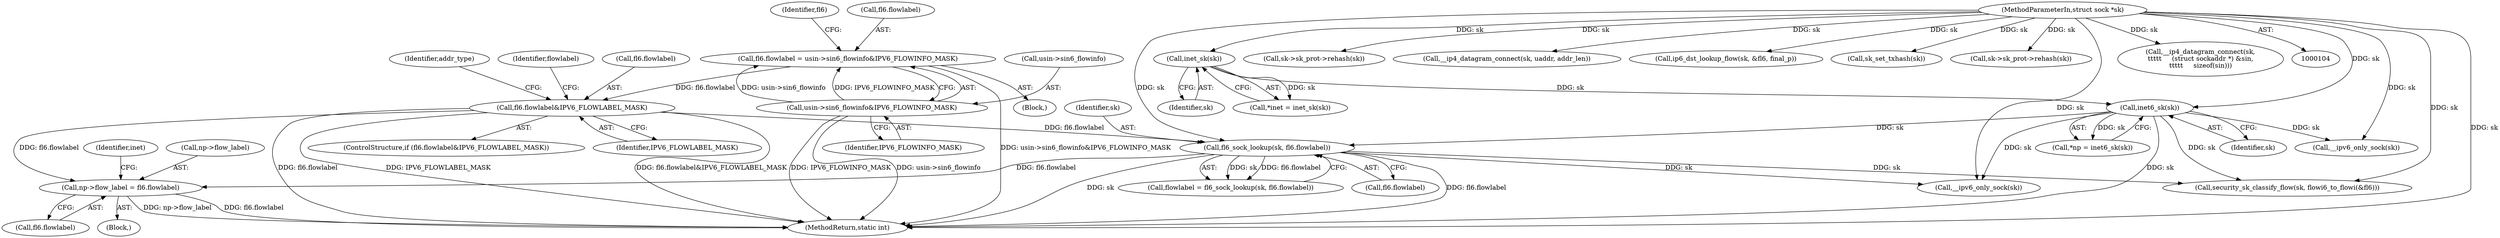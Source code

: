 digraph "0_linux_45f6fad84cc305103b28d73482b344d7f5b76f39_4@pointer" {
"1000422" [label="(Call,np->flow_label = fl6.flowlabel)"];
"1000194" [label="(Call,fl6.flowlabel&IPV6_FLOWLABEL_MASK)"];
"1000184" [label="(Call,fl6.flowlabel = usin->sin6_flowinfo&IPV6_FLOWINFO_MASK)"];
"1000188" [label="(Call,usin->sin6_flowinfo&IPV6_FLOWINFO_MASK)"];
"1000202" [label="(Call,fl6_sock_lookup(sk, fl6.flowlabel))"];
"1000123" [label="(Call,inet6_sk(sk))"];
"1000118" [label="(Call,inet_sk(sk))"];
"1000105" [label="(MethodParameterIn,struct sock *sk)"];
"1000347" [label="(Call,sk->sk_prot->rehash(sk))"];
"1000204" [label="(Call,fl6.flowlabel)"];
"1000422" [label="(Call,np->flow_label = fl6.flowlabel)"];
"1000124" [label="(Identifier,sk)"];
"1000214" [label="(Identifier,addr_type)"];
"1000121" [label="(Call,*np = inet6_sk(sk))"];
"1000201" [label="(Identifier,flowlabel)"];
"1000193" [label="(ControlStructure,if (fl6.flowlabel&IPV6_FLOWLABEL_MASK))"];
"1000202" [label="(Call,fl6_sock_lookup(sk, fl6.flowlabel))"];
"1000198" [label="(Identifier,IPV6_FLOWLABEL_MASK)"];
"1000184" [label="(Call,fl6.flowlabel = usin->sin6_flowinfo&IPV6_FLOWINFO_MASK)"];
"1000152" [label="(Call,__ip4_datagram_connect(sk, uaddr, addr_len))"];
"1000189" [label="(Call,usin->sin6_flowinfo)"];
"1000118" [label="(Call,inet_sk(sk))"];
"1000192" [label="(Identifier,IPV6_FLOWINFO_MASK)"];
"1000195" [label="(Call,fl6.flowlabel)"];
"1000119" [label="(Identifier,sk)"];
"1000194" [label="(Call,fl6.flowlabel&IPV6_FLOWLABEL_MASK)"];
"1000597" [label="(MethodReturn,static int)"];
"1000105" [label="(MethodParameterIn,struct sock *sk)"];
"1000431" [label="(Identifier,inet)"];
"1000526" [label="(Call,ip6_dst_lookup_flow(sk, &fl6, final_p))"];
"1000590" [label="(Call,sk_set_txhash(sk))"];
"1000188" [label="(Call,usin->sin6_flowinfo&IPV6_FLOWINFO_MASK)"];
"1000581" [label="(Call,sk->sk_prot->rehash(sk))"];
"1000200" [label="(Call,flowlabel = fl6_sock_lookup(sk, fl6.flowlabel))"];
"1000247" [label="(Call,__ipv6_only_sock(sk))"];
"1000123" [label="(Call,inet6_sk(sk))"];
"1000183" [label="(Block,)"];
"1000426" [label="(Call,fl6.flowlabel)"];
"1000116" [label="(Call,*inet = inet_sk(sk))"];
"1000501" [label="(Call,security_sk_classify_flow(sk, flowi6_to_flowi(&fl6)))"];
"1000145" [label="(Call,__ipv6_only_sock(sk))"];
"1000108" [label="(Block,)"];
"1000203" [label="(Identifier,sk)"];
"1000280" [label="(Call,__ip4_datagram_connect(sk,\n\t\t\t\t\t     (struct sockaddr *) &sin,\n\t\t\t\t\t     sizeof(sin)))"];
"1000196" [label="(Identifier,fl6)"];
"1000423" [label="(Call,np->flow_label)"];
"1000185" [label="(Call,fl6.flowlabel)"];
"1000422" -> "1000108"  [label="AST: "];
"1000422" -> "1000426"  [label="CFG: "];
"1000423" -> "1000422"  [label="AST: "];
"1000426" -> "1000422"  [label="AST: "];
"1000431" -> "1000422"  [label="CFG: "];
"1000422" -> "1000597"  [label="DDG: fl6.flowlabel"];
"1000422" -> "1000597"  [label="DDG: np->flow_label"];
"1000194" -> "1000422"  [label="DDG: fl6.flowlabel"];
"1000202" -> "1000422"  [label="DDG: fl6.flowlabel"];
"1000194" -> "1000193"  [label="AST: "];
"1000194" -> "1000198"  [label="CFG: "];
"1000195" -> "1000194"  [label="AST: "];
"1000198" -> "1000194"  [label="AST: "];
"1000201" -> "1000194"  [label="CFG: "];
"1000214" -> "1000194"  [label="CFG: "];
"1000194" -> "1000597"  [label="DDG: fl6.flowlabel&IPV6_FLOWLABEL_MASK"];
"1000194" -> "1000597"  [label="DDG: fl6.flowlabel"];
"1000194" -> "1000597"  [label="DDG: IPV6_FLOWLABEL_MASK"];
"1000184" -> "1000194"  [label="DDG: fl6.flowlabel"];
"1000194" -> "1000202"  [label="DDG: fl6.flowlabel"];
"1000184" -> "1000183"  [label="AST: "];
"1000184" -> "1000188"  [label="CFG: "];
"1000185" -> "1000184"  [label="AST: "];
"1000188" -> "1000184"  [label="AST: "];
"1000196" -> "1000184"  [label="CFG: "];
"1000184" -> "1000597"  [label="DDG: usin->sin6_flowinfo&IPV6_FLOWINFO_MASK"];
"1000188" -> "1000184"  [label="DDG: usin->sin6_flowinfo"];
"1000188" -> "1000184"  [label="DDG: IPV6_FLOWINFO_MASK"];
"1000188" -> "1000192"  [label="CFG: "];
"1000189" -> "1000188"  [label="AST: "];
"1000192" -> "1000188"  [label="AST: "];
"1000188" -> "1000597"  [label="DDG: usin->sin6_flowinfo"];
"1000188" -> "1000597"  [label="DDG: IPV6_FLOWINFO_MASK"];
"1000202" -> "1000200"  [label="AST: "];
"1000202" -> "1000204"  [label="CFG: "];
"1000203" -> "1000202"  [label="AST: "];
"1000204" -> "1000202"  [label="AST: "];
"1000200" -> "1000202"  [label="CFG: "];
"1000202" -> "1000597"  [label="DDG: sk"];
"1000202" -> "1000597"  [label="DDG: fl6.flowlabel"];
"1000202" -> "1000200"  [label="DDG: sk"];
"1000202" -> "1000200"  [label="DDG: fl6.flowlabel"];
"1000123" -> "1000202"  [label="DDG: sk"];
"1000105" -> "1000202"  [label="DDG: sk"];
"1000202" -> "1000247"  [label="DDG: sk"];
"1000202" -> "1000501"  [label="DDG: sk"];
"1000123" -> "1000121"  [label="AST: "];
"1000123" -> "1000124"  [label="CFG: "];
"1000124" -> "1000123"  [label="AST: "];
"1000121" -> "1000123"  [label="CFG: "];
"1000123" -> "1000597"  [label="DDG: sk"];
"1000123" -> "1000121"  [label="DDG: sk"];
"1000118" -> "1000123"  [label="DDG: sk"];
"1000105" -> "1000123"  [label="DDG: sk"];
"1000123" -> "1000145"  [label="DDG: sk"];
"1000123" -> "1000247"  [label="DDG: sk"];
"1000123" -> "1000501"  [label="DDG: sk"];
"1000118" -> "1000116"  [label="AST: "];
"1000118" -> "1000119"  [label="CFG: "];
"1000119" -> "1000118"  [label="AST: "];
"1000116" -> "1000118"  [label="CFG: "];
"1000118" -> "1000116"  [label="DDG: sk"];
"1000105" -> "1000118"  [label="DDG: sk"];
"1000105" -> "1000104"  [label="AST: "];
"1000105" -> "1000597"  [label="DDG: sk"];
"1000105" -> "1000145"  [label="DDG: sk"];
"1000105" -> "1000152"  [label="DDG: sk"];
"1000105" -> "1000247"  [label="DDG: sk"];
"1000105" -> "1000280"  [label="DDG: sk"];
"1000105" -> "1000347"  [label="DDG: sk"];
"1000105" -> "1000501"  [label="DDG: sk"];
"1000105" -> "1000526"  [label="DDG: sk"];
"1000105" -> "1000581"  [label="DDG: sk"];
"1000105" -> "1000590"  [label="DDG: sk"];
}
